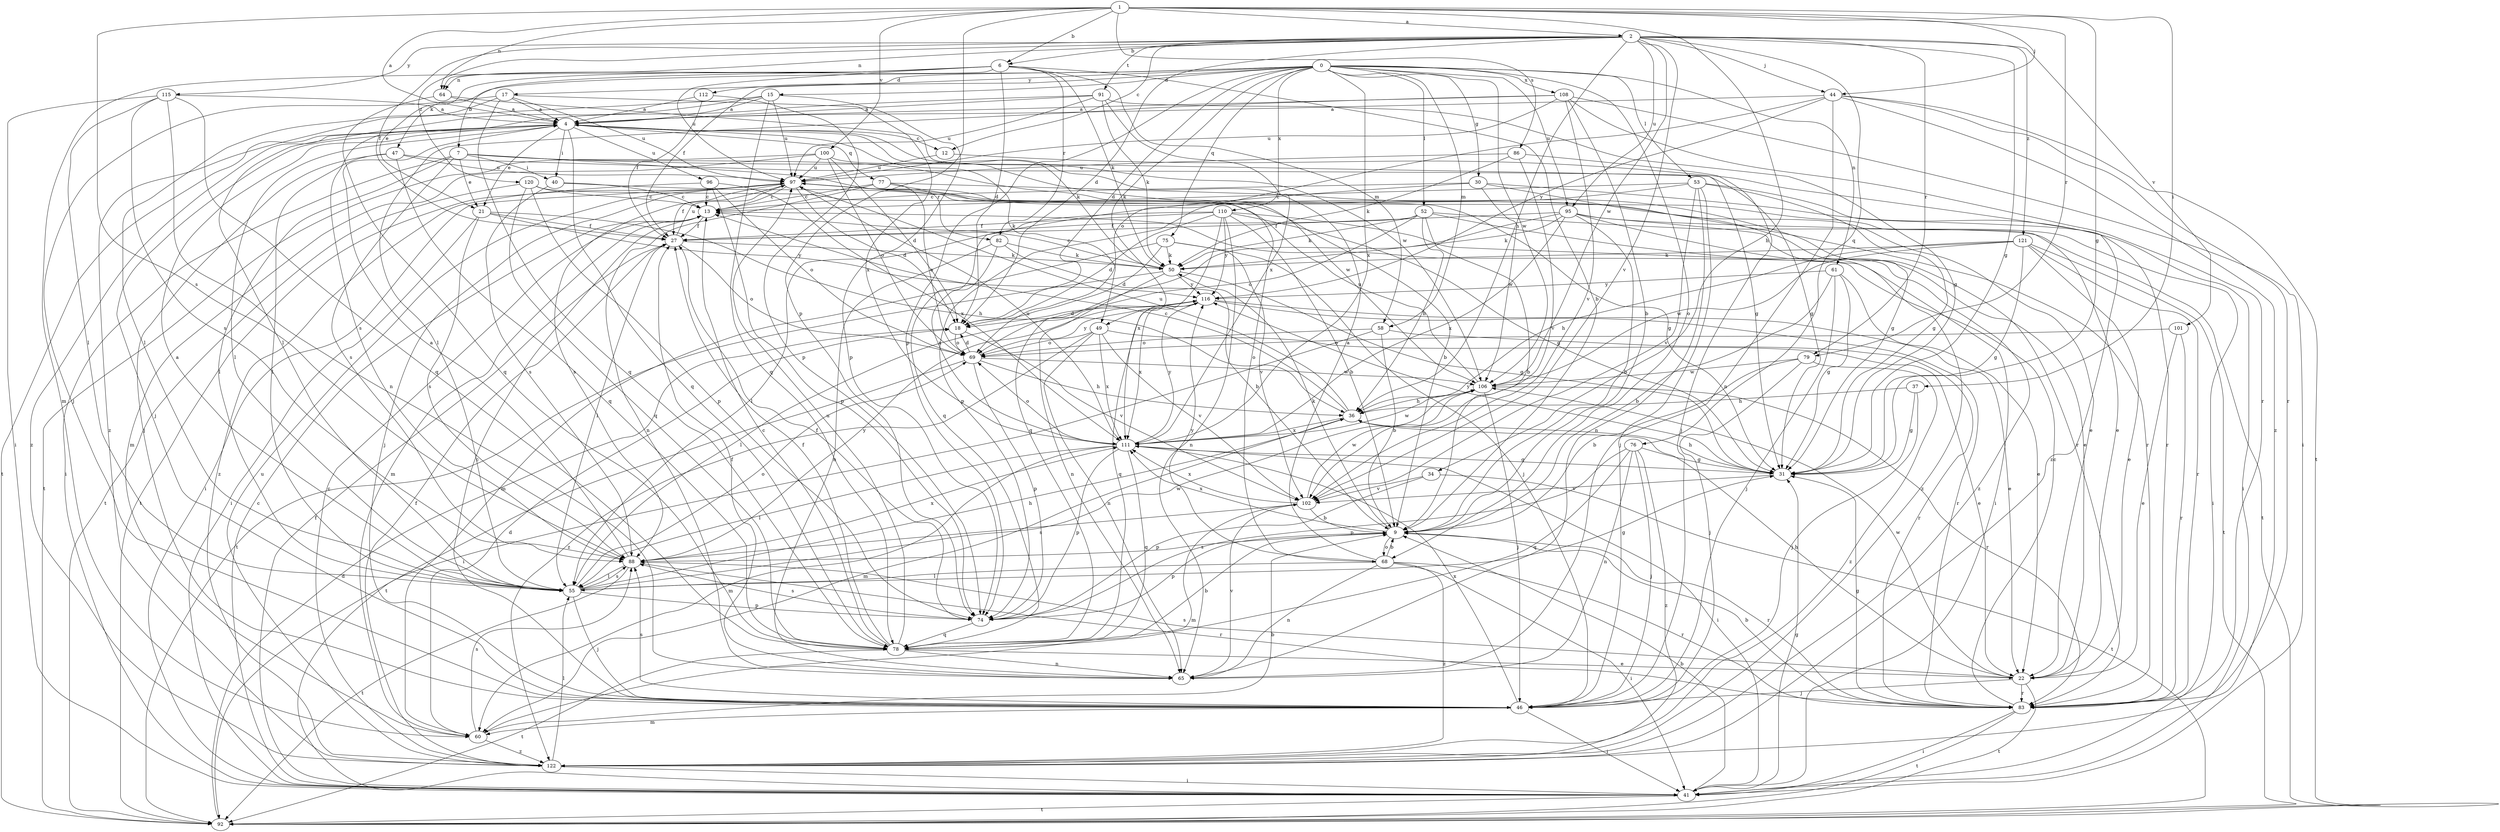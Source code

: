 strict digraph  {
0;
1;
2;
4;
6;
7;
9;
12;
13;
15;
17;
18;
21;
22;
27;
30;
31;
34;
36;
37;
40;
41;
44;
46;
47;
49;
50;
52;
53;
55;
58;
60;
61;
64;
65;
68;
69;
74;
75;
76;
77;
78;
79;
82;
83;
86;
88;
91;
92;
95;
96;
97;
100;
101;
102;
106;
108;
110;
111;
112;
115;
116;
120;
121;
122;
0 -> 15  [label=d];
0 -> 17  [label=d];
0 -> 18  [label=d];
0 -> 27  [label=f];
0 -> 30  [label=g];
0 -> 47  [label=k];
0 -> 49  [label=k];
0 -> 52  [label=l];
0 -> 53  [label=l];
0 -> 58  [label=m];
0 -> 61  [label=n];
0 -> 68  [label=o];
0 -> 74  [label=p];
0 -> 75  [label=q];
0 -> 95  [label=u];
0 -> 106  [label=w];
0 -> 108  [label=x];
0 -> 110  [label=x];
0 -> 111  [label=x];
0 -> 112  [label=y];
1 -> 2  [label=a];
1 -> 4  [label=a];
1 -> 6  [label=b];
1 -> 31  [label=g];
1 -> 34  [label=h];
1 -> 37  [label=i];
1 -> 44  [label=j];
1 -> 64  [label=n];
1 -> 74  [label=p];
1 -> 79  [label=r];
1 -> 86  [label=s];
1 -> 88  [label=s];
1 -> 100  [label=v];
2 -> 6  [label=b];
2 -> 12  [label=c];
2 -> 18  [label=d];
2 -> 27  [label=f];
2 -> 31  [label=g];
2 -> 36  [label=h];
2 -> 44  [label=j];
2 -> 64  [label=n];
2 -> 76  [label=q];
2 -> 79  [label=r];
2 -> 91  [label=t];
2 -> 95  [label=u];
2 -> 101  [label=v];
2 -> 102  [label=v];
2 -> 106  [label=w];
2 -> 115  [label=y];
2 -> 120  [label=z];
2 -> 121  [label=z];
4 -> 12  [label=c];
4 -> 21  [label=e];
4 -> 40  [label=i];
4 -> 46  [label=j];
4 -> 49  [label=k];
4 -> 50  [label=k];
4 -> 55  [label=l];
4 -> 77  [label=q];
4 -> 78  [label=q];
4 -> 92  [label=t];
4 -> 96  [label=u];
4 -> 122  [label=z];
6 -> 7  [label=b];
6 -> 9  [label=b];
6 -> 18  [label=d];
6 -> 21  [label=e];
6 -> 50  [label=k];
6 -> 58  [label=m];
6 -> 60  [label=m];
6 -> 64  [label=n];
6 -> 82  [label=r];
6 -> 97  [label=u];
7 -> 21  [label=e];
7 -> 31  [label=g];
7 -> 40  [label=i];
7 -> 41  [label=i];
7 -> 55  [label=l];
7 -> 68  [label=o];
7 -> 82  [label=r];
7 -> 88  [label=s];
9 -> 50  [label=k];
9 -> 68  [label=o];
9 -> 74  [label=p];
9 -> 83  [label=r];
9 -> 88  [label=s];
9 -> 111  [label=x];
12 -> 97  [label=u];
12 -> 122  [label=z];
13 -> 27  [label=f];
13 -> 60  [label=m];
15 -> 4  [label=a];
15 -> 55  [label=l];
15 -> 74  [label=p];
15 -> 78  [label=q];
15 -> 97  [label=u];
15 -> 122  [label=z];
17 -> 4  [label=a];
17 -> 46  [label=j];
17 -> 55  [label=l];
17 -> 78  [label=q];
17 -> 97  [label=u];
17 -> 111  [label=x];
18 -> 69  [label=o];
18 -> 102  [label=v];
21 -> 27  [label=f];
21 -> 36  [label=h];
21 -> 41  [label=i];
21 -> 88  [label=s];
21 -> 116  [label=y];
22 -> 36  [label=h];
22 -> 46  [label=j];
22 -> 83  [label=r];
22 -> 88  [label=s];
22 -> 92  [label=t];
22 -> 106  [label=w];
27 -> 50  [label=k];
27 -> 55  [label=l];
27 -> 69  [label=o];
27 -> 97  [label=u];
30 -> 13  [label=c];
30 -> 31  [label=g];
30 -> 41  [label=i];
30 -> 78  [label=q];
30 -> 106  [label=w];
31 -> 36  [label=h];
31 -> 102  [label=v];
31 -> 116  [label=y];
34 -> 74  [label=p];
34 -> 92  [label=t];
34 -> 102  [label=v];
36 -> 13  [label=c];
36 -> 60  [label=m];
36 -> 97  [label=u];
36 -> 111  [label=x];
37 -> 31  [label=g];
37 -> 36  [label=h];
37 -> 46  [label=j];
40 -> 13  [label=c];
40 -> 22  [label=e];
40 -> 88  [label=s];
41 -> 9  [label=b];
41 -> 13  [label=c];
41 -> 27  [label=f];
41 -> 31  [label=g];
41 -> 92  [label=t];
44 -> 4  [label=a];
44 -> 65  [label=n];
44 -> 69  [label=o];
44 -> 83  [label=r];
44 -> 92  [label=t];
44 -> 116  [label=y];
44 -> 122  [label=z];
46 -> 13  [label=c];
46 -> 41  [label=i];
46 -> 60  [label=m];
46 -> 88  [label=s];
46 -> 111  [label=x];
47 -> 31  [label=g];
47 -> 46  [label=j];
47 -> 55  [label=l];
47 -> 78  [label=q];
47 -> 97  [label=u];
49 -> 22  [label=e];
49 -> 65  [label=n];
49 -> 69  [label=o];
49 -> 102  [label=v];
49 -> 111  [label=x];
49 -> 122  [label=z];
50 -> 13  [label=c];
50 -> 31  [label=g];
50 -> 65  [label=n];
50 -> 92  [label=t];
50 -> 116  [label=y];
52 -> 9  [label=b];
52 -> 27  [label=f];
52 -> 36  [label=h];
52 -> 50  [label=k];
52 -> 69  [label=o];
52 -> 92  [label=t];
52 -> 122  [label=z];
53 -> 13  [label=c];
53 -> 31  [label=g];
53 -> 46  [label=j];
53 -> 65  [label=n];
53 -> 74  [label=p];
53 -> 83  [label=r];
53 -> 102  [label=v];
55 -> 4  [label=a];
55 -> 31  [label=g];
55 -> 36  [label=h];
55 -> 46  [label=j];
55 -> 69  [label=o];
55 -> 74  [label=p];
55 -> 88  [label=s];
55 -> 106  [label=w];
58 -> 9  [label=b];
58 -> 41  [label=i];
58 -> 69  [label=o];
58 -> 83  [label=r];
60 -> 9  [label=b];
60 -> 18  [label=d];
60 -> 88  [label=s];
60 -> 122  [label=z];
61 -> 9  [label=b];
61 -> 22  [label=e];
61 -> 31  [label=g];
61 -> 46  [label=j];
61 -> 116  [label=y];
64 -> 4  [label=a];
64 -> 78  [label=q];
64 -> 106  [label=w];
65 -> 27  [label=f];
65 -> 102  [label=v];
68 -> 4  [label=a];
68 -> 9  [label=b];
68 -> 41  [label=i];
68 -> 55  [label=l];
68 -> 65  [label=n];
68 -> 83  [label=r];
68 -> 116  [label=y];
68 -> 122  [label=z];
69 -> 18  [label=d];
69 -> 36  [label=h];
69 -> 74  [label=p];
69 -> 92  [label=t];
69 -> 106  [label=w];
69 -> 116  [label=y];
74 -> 27  [label=f];
74 -> 78  [label=q];
74 -> 88  [label=s];
75 -> 18  [label=d];
75 -> 46  [label=j];
75 -> 50  [label=k];
75 -> 60  [label=m];
75 -> 102  [label=v];
76 -> 31  [label=g];
76 -> 46  [label=j];
76 -> 65  [label=n];
76 -> 74  [label=p];
76 -> 78  [label=q];
76 -> 122  [label=z];
77 -> 9  [label=b];
77 -> 13  [label=c];
77 -> 65  [label=n];
77 -> 69  [label=o];
77 -> 83  [label=r];
78 -> 9  [label=b];
78 -> 13  [label=c];
78 -> 22  [label=e];
78 -> 27  [label=f];
78 -> 65  [label=n];
78 -> 92  [label=t];
78 -> 97  [label=u];
79 -> 9  [label=b];
79 -> 46  [label=j];
79 -> 106  [label=w];
79 -> 122  [label=z];
82 -> 9  [label=b];
82 -> 50  [label=k];
82 -> 65  [label=n];
82 -> 111  [label=x];
83 -> 9  [label=b];
83 -> 13  [label=c];
83 -> 31  [label=g];
83 -> 41  [label=i];
83 -> 92  [label=t];
86 -> 46  [label=j];
86 -> 50  [label=k];
86 -> 97  [label=u];
86 -> 102  [label=v];
88 -> 4  [label=a];
88 -> 55  [label=l];
88 -> 83  [label=r];
88 -> 92  [label=t];
88 -> 111  [label=x];
88 -> 116  [label=y];
91 -> 4  [label=a];
91 -> 31  [label=g];
91 -> 50  [label=k];
91 -> 88  [label=s];
91 -> 97  [label=u];
91 -> 111  [label=x];
92 -> 18  [label=d];
95 -> 9  [label=b];
95 -> 22  [label=e];
95 -> 27  [label=f];
95 -> 41  [label=i];
95 -> 50  [label=k];
95 -> 78  [label=q];
95 -> 111  [label=x];
95 -> 122  [label=z];
96 -> 13  [label=c];
96 -> 69  [label=o];
96 -> 74  [label=p];
96 -> 111  [label=x];
96 -> 122  [label=z];
97 -> 13  [label=c];
97 -> 18  [label=d];
97 -> 22  [label=e];
97 -> 27  [label=f];
97 -> 41  [label=i];
97 -> 46  [label=j];
97 -> 83  [label=r];
97 -> 88  [label=s];
97 -> 92  [label=t];
100 -> 18  [label=d];
100 -> 60  [label=m];
100 -> 69  [label=o];
100 -> 92  [label=t];
100 -> 97  [label=u];
100 -> 106  [label=w];
101 -> 22  [label=e];
101 -> 69  [label=o];
101 -> 83  [label=r];
102 -> 9  [label=b];
102 -> 60  [label=m];
102 -> 88  [label=s];
102 -> 106  [label=w];
102 -> 111  [label=x];
106 -> 36  [label=h];
106 -> 46  [label=j];
106 -> 83  [label=r];
106 -> 97  [label=u];
108 -> 4  [label=a];
108 -> 9  [label=b];
108 -> 41  [label=i];
108 -> 55  [label=l];
108 -> 83  [label=r];
108 -> 97  [label=u];
108 -> 102  [label=v];
110 -> 9  [label=b];
110 -> 18  [label=d];
110 -> 27  [label=f];
110 -> 31  [label=g];
110 -> 41  [label=i];
110 -> 55  [label=l];
110 -> 65  [label=n];
110 -> 111  [label=x];
110 -> 116  [label=y];
111 -> 31  [label=g];
111 -> 41  [label=i];
111 -> 55  [label=l];
111 -> 60  [label=m];
111 -> 69  [label=o];
111 -> 74  [label=p];
111 -> 78  [label=q];
111 -> 97  [label=u];
111 -> 106  [label=w];
111 -> 116  [label=y];
112 -> 4  [label=a];
112 -> 27  [label=f];
112 -> 74  [label=p];
115 -> 4  [label=a];
115 -> 41  [label=i];
115 -> 55  [label=l];
115 -> 65  [label=n];
115 -> 78  [label=q];
115 -> 88  [label=s];
116 -> 18  [label=d];
116 -> 22  [label=e];
116 -> 55  [label=l];
116 -> 78  [label=q];
116 -> 83  [label=r];
116 -> 111  [label=x];
120 -> 13  [label=c];
120 -> 31  [label=g];
120 -> 74  [label=p];
120 -> 78  [label=q];
120 -> 92  [label=t];
121 -> 22  [label=e];
121 -> 31  [label=g];
121 -> 36  [label=h];
121 -> 50  [label=k];
121 -> 83  [label=r];
121 -> 92  [label=t];
121 -> 106  [label=w];
122 -> 13  [label=c];
122 -> 27  [label=f];
122 -> 41  [label=i];
122 -> 55  [label=l];
122 -> 97  [label=u];
}
